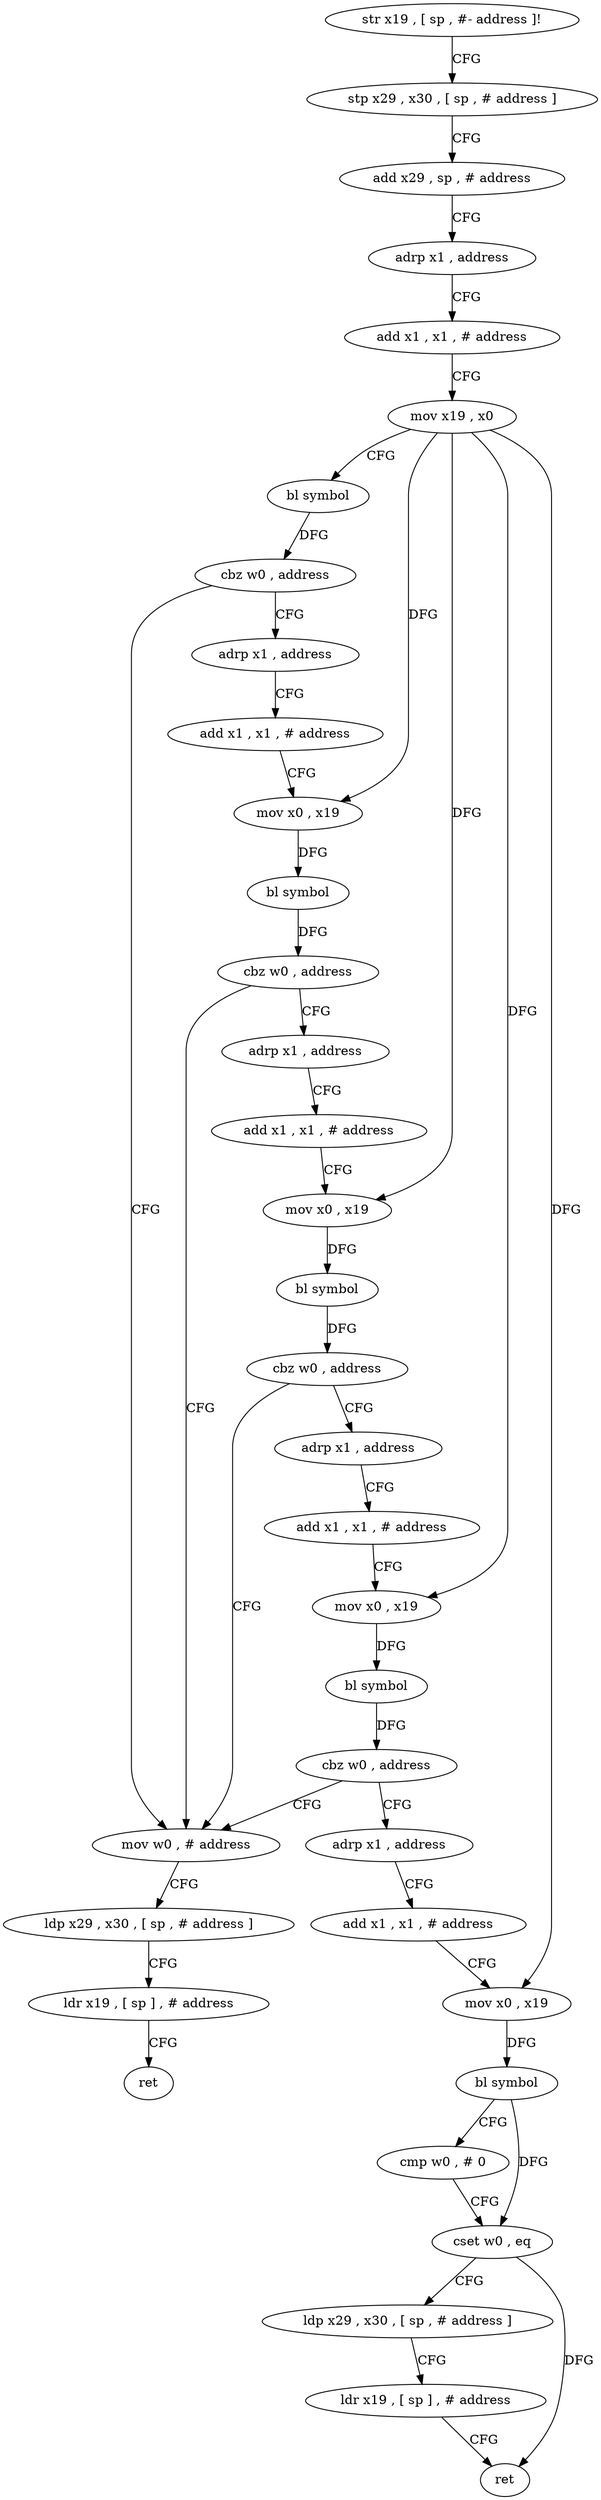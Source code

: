 digraph "func" {
"146512" [label = "str x19 , [ sp , #- address ]!" ]
"146516" [label = "stp x29 , x30 , [ sp , # address ]" ]
"146520" [label = "add x29 , sp , # address" ]
"146524" [label = "adrp x1 , address" ]
"146528" [label = "add x1 , x1 , # address" ]
"146532" [label = "mov x19 , x0" ]
"146536" [label = "bl symbol" ]
"146540" [label = "cbz w0 , address" ]
"146640" [label = "mov w0 , # address" ]
"146544" [label = "adrp x1 , address" ]
"146644" [label = "ldp x29 , x30 , [ sp , # address ]" ]
"146648" [label = "ldr x19 , [ sp ] , # address" ]
"146652" [label = "ret" ]
"146548" [label = "add x1 , x1 , # address" ]
"146552" [label = "mov x0 , x19" ]
"146556" [label = "bl symbol" ]
"146560" [label = "cbz w0 , address" ]
"146564" [label = "adrp x1 , address" ]
"146568" [label = "add x1 , x1 , # address" ]
"146572" [label = "mov x0 , x19" ]
"146576" [label = "bl symbol" ]
"146580" [label = "cbz w0 , address" ]
"146584" [label = "adrp x1 , address" ]
"146588" [label = "add x1 , x1 , # address" ]
"146592" [label = "mov x0 , x19" ]
"146596" [label = "bl symbol" ]
"146600" [label = "cbz w0 , address" ]
"146604" [label = "adrp x1 , address" ]
"146608" [label = "add x1 , x1 , # address" ]
"146612" [label = "mov x0 , x19" ]
"146616" [label = "bl symbol" ]
"146620" [label = "cmp w0 , # 0" ]
"146624" [label = "cset w0 , eq" ]
"146628" [label = "ldp x29 , x30 , [ sp , # address ]" ]
"146632" [label = "ldr x19 , [ sp ] , # address" ]
"146636" [label = "ret" ]
"146512" -> "146516" [ label = "CFG" ]
"146516" -> "146520" [ label = "CFG" ]
"146520" -> "146524" [ label = "CFG" ]
"146524" -> "146528" [ label = "CFG" ]
"146528" -> "146532" [ label = "CFG" ]
"146532" -> "146536" [ label = "CFG" ]
"146532" -> "146552" [ label = "DFG" ]
"146532" -> "146572" [ label = "DFG" ]
"146532" -> "146592" [ label = "DFG" ]
"146532" -> "146612" [ label = "DFG" ]
"146536" -> "146540" [ label = "DFG" ]
"146540" -> "146640" [ label = "CFG" ]
"146540" -> "146544" [ label = "CFG" ]
"146640" -> "146644" [ label = "CFG" ]
"146544" -> "146548" [ label = "CFG" ]
"146644" -> "146648" [ label = "CFG" ]
"146648" -> "146652" [ label = "CFG" ]
"146548" -> "146552" [ label = "CFG" ]
"146552" -> "146556" [ label = "DFG" ]
"146556" -> "146560" [ label = "DFG" ]
"146560" -> "146640" [ label = "CFG" ]
"146560" -> "146564" [ label = "CFG" ]
"146564" -> "146568" [ label = "CFG" ]
"146568" -> "146572" [ label = "CFG" ]
"146572" -> "146576" [ label = "DFG" ]
"146576" -> "146580" [ label = "DFG" ]
"146580" -> "146640" [ label = "CFG" ]
"146580" -> "146584" [ label = "CFG" ]
"146584" -> "146588" [ label = "CFG" ]
"146588" -> "146592" [ label = "CFG" ]
"146592" -> "146596" [ label = "DFG" ]
"146596" -> "146600" [ label = "DFG" ]
"146600" -> "146640" [ label = "CFG" ]
"146600" -> "146604" [ label = "CFG" ]
"146604" -> "146608" [ label = "CFG" ]
"146608" -> "146612" [ label = "CFG" ]
"146612" -> "146616" [ label = "DFG" ]
"146616" -> "146620" [ label = "CFG" ]
"146616" -> "146624" [ label = "DFG" ]
"146620" -> "146624" [ label = "CFG" ]
"146624" -> "146628" [ label = "CFG" ]
"146624" -> "146636" [ label = "DFG" ]
"146628" -> "146632" [ label = "CFG" ]
"146632" -> "146636" [ label = "CFG" ]
}
